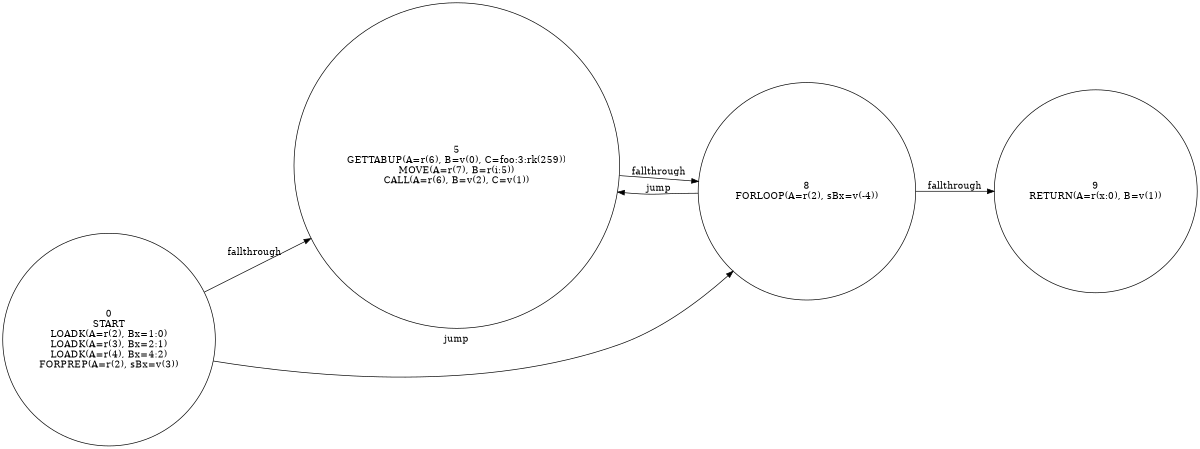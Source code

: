 digraph {
  rankdir=LR;
  size="8,5"
  node[shape=circle,label=""];
  0 [label="0
START
LOADK(A=r(2), Bx=1:0)
LOADK(A=r(3), Bx=2:1)
LOADK(A=r(4), Bx=4:2)
FORPREP(A=r(2), sBx=v(3))"];
  5 [label="5
GETTABUP(A=r(6), B=v(0), C=foo:3:rk(259))
MOVE(A=r(7), B=r(i:5))
CALL(A=r(6), B=v(2), C=v(1))"];
  8 [label="8
FORLOOP(A=r(2), sBx=v(-4))"];
  9 [label="9
RETURN(A=r(x:0), B=v(1))"];
  0 -> 5[label="fallthrough"];
  0 -> 8[label="jump"];
  5 -> 8[label="fallthrough"];
  8 -> 5[label="jump"];
  8 -> 9[label="fallthrough"];
}